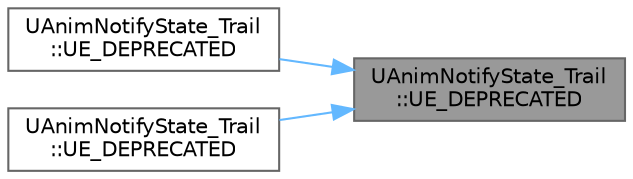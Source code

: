digraph "UAnimNotifyState_Trail::UE_DEPRECATED"
{
 // INTERACTIVE_SVG=YES
 // LATEX_PDF_SIZE
  bgcolor="transparent";
  edge [fontname=Helvetica,fontsize=10,labelfontname=Helvetica,labelfontsize=10];
  node [fontname=Helvetica,fontsize=10,shape=box,height=0.2,width=0.4];
  rankdir="RL";
  Node1 [id="Node000001",label="UAnimNotifyState_Trail\l::UE_DEPRECATED",height=0.2,width=0.4,color="gray40", fillcolor="grey60", style="filled", fontcolor="black",tooltip=" "];
  Node1 -> Node2 [id="edge1_Node000001_Node000002",dir="back",color="steelblue1",style="solid",tooltip=" "];
  Node2 [id="Node000002",label="UAnimNotifyState_Trail\l::UE_DEPRECATED",height=0.2,width=0.4,color="grey40", fillcolor="white", style="filled",URL="$dd/d55/classUAnimNotifyState__Trail.html#af7311d397ecec11335a4ed3d18bd8a03",tooltip=" "];
  Node1 -> Node3 [id="edge2_Node000001_Node000003",dir="back",color="steelblue1",style="solid",tooltip=" "];
  Node3 [id="Node000003",label="UAnimNotifyState_Trail\l::UE_DEPRECATED",height=0.2,width=0.4,color="grey40", fillcolor="white", style="filled",URL="$dd/d55/classUAnimNotifyState__Trail.html#af734845247942a8ece013550289dd439",tooltip=" "];
}
